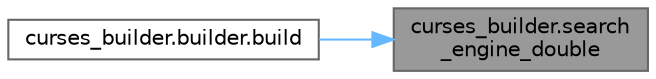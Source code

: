 digraph "curses_builder.search_engine_double"
{
 // LATEX_PDF_SIZE
  bgcolor="transparent";
  edge [fontname=Helvetica,fontsize=10,labelfontname=Helvetica,labelfontsize=10];
  node [fontname=Helvetica,fontsize=10,shape=box,height=0.2,width=0.4];
  rankdir="RL";
  Node1 [label="curses_builder.search\l_engine_double",height=0.2,width=0.4,color="gray40", fillcolor="grey60", style="filled", fontcolor="black",tooltip=" "];
  Node1 -> Node2 [dir="back",color="steelblue1",style="solid"];
  Node2 [label="curses_builder.builder.build",height=0.2,width=0.4,color="grey40", fillcolor="white", style="filled",URL="$df/dc0/classcurses__builder_1_1builder.html#a7abf922e7bb2ef151bb5c7a1086bbd6a",tooltip=" "];
}
